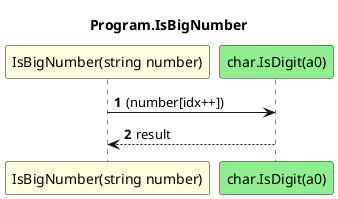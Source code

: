 @startuml Program.IsBigNumber
title Program.IsBigNumber
participant "IsBigNumber(string number)" as IsBigNumber_p0 #LightYellow
participant "char.IsDigit(a0)" as char_IsDigit_a0 #LightGreen
autonumber
IsBigNumber_p0 -> char_IsDigit_a0 : (number[idx++])
char_IsDigit_a0 --> IsBigNumber_p0 : result
@enduml

